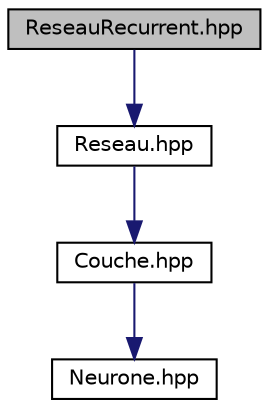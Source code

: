 digraph "ReseauRecurrent.hpp"
{
 // LATEX_PDF_SIZE
  edge [fontname="Helvetica",fontsize="10",labelfontname="Helvetica",labelfontsize="10"];
  node [fontname="Helvetica",fontsize="10",shape=record];
  Node1 [label="ReseauRecurrent.hpp",height=0.2,width=0.4,color="black", fillcolor="grey75", style="filled", fontcolor="black",tooltip="C'est un classe qui permet de spécifier le type de réseau désiré, ici : type récurrent,..."];
  Node1 -> Node2 [color="midnightblue",fontsize="10",style="solid"];
  Node2 [label="Reseau.hpp",height=0.2,width=0.4,color="black", fillcolor="white", style="filled",URL="$_reseau_8hpp.html",tooltip="Les propriétés d'un réseau : le nombre de couches qui le compose, ses couches, et sa matrice de liais..."];
  Node2 -> Node3 [color="midnightblue",fontsize="10",style="solid"];
  Node3 [label="Couche.hpp",height=0.2,width=0.4,color="black", fillcolor="white", style="filled",URL="$_couche_8hpp.html",tooltip="Les propriétés d'une couche : son nombre de neurones ainsi que sa fonction d'activation."];
  Node3 -> Node4 [color="midnightblue",fontsize="10",style="solid"];
  Node4 [label="Neurone.hpp",height=0.2,width=0.4,color="black", fillcolor="white", style="filled",URL="$_neurone_8hpp.html",tooltip="Les propritées d'un neurone : son indice et so valeur."];
}
